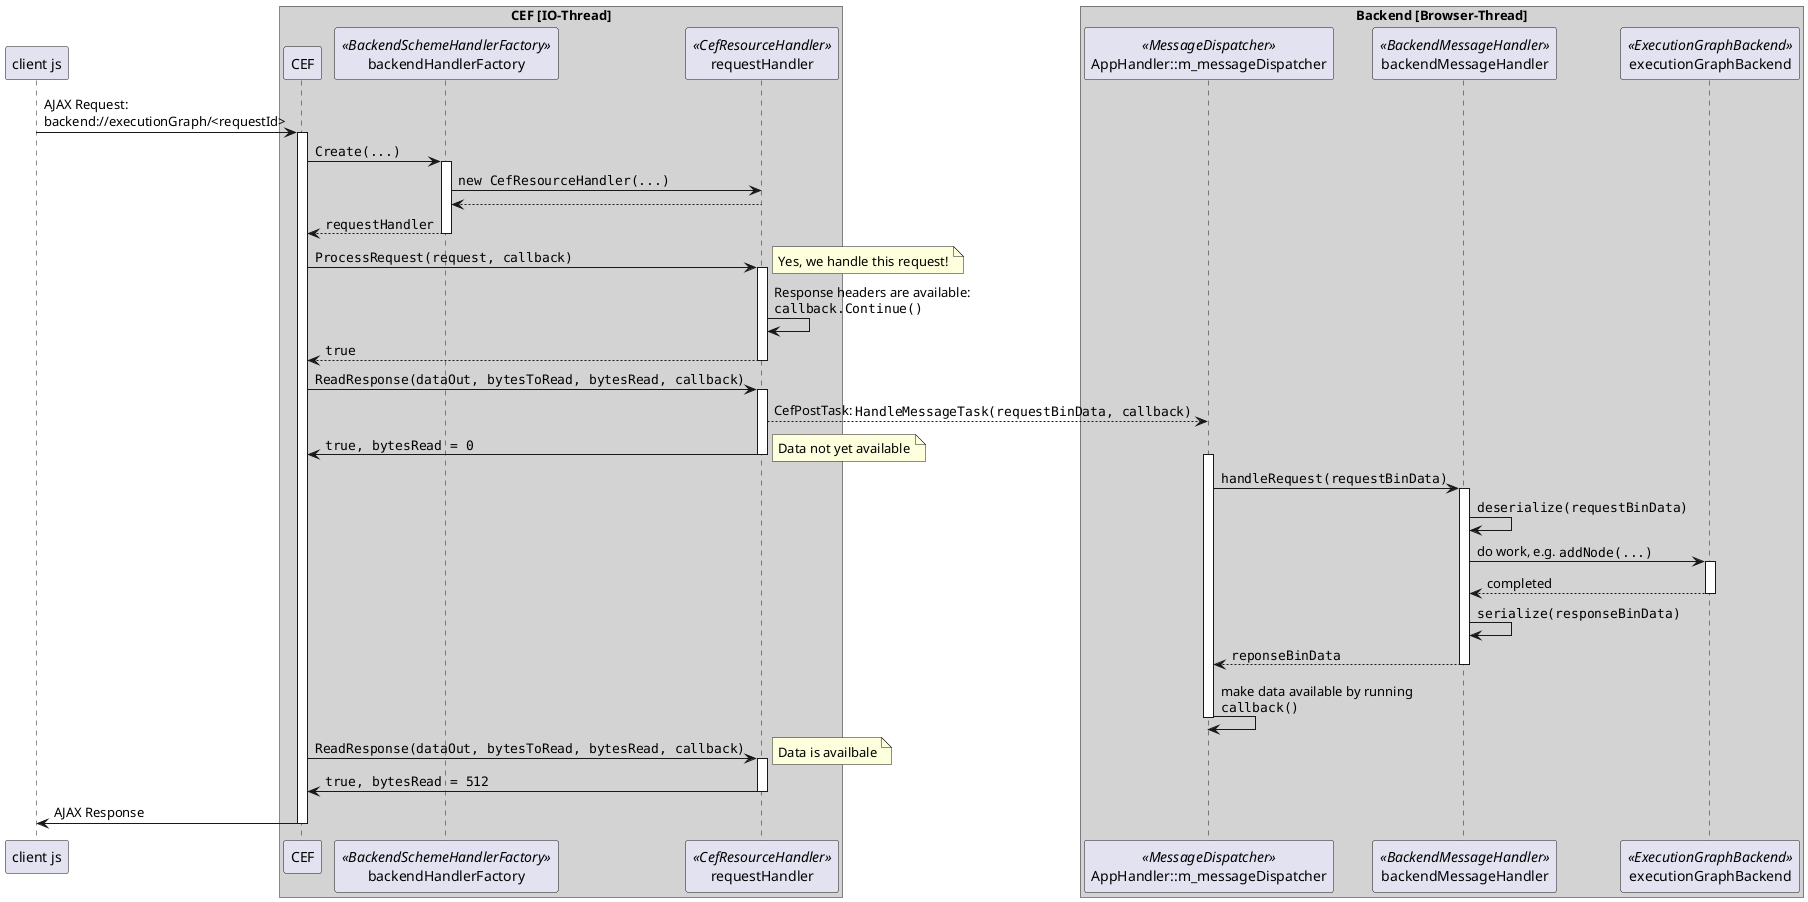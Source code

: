 @startuml
participant client as "client js"

box "CEF [IO-Thread]" #LightGrey
participant CEF

participant backendHandlerFactory << BackendSchemeHandlerFactory >>
participant requestHandler << CefResourceHandler >>
end box

box "Backend [Browser-Thread]" #LightGrey
	participant messageDispatcher as "AppHandler::m_messageDispatcher" <<MessageDispatcher>>
	participant backendMessageHandler <<BackendMessageHandler>>
    participant executionGraphBackend <<ExecutionGraphBackend>>
end box

client -> CEF : AJAX Request:\nbackend://executionGraph/<requestId>
activate CEF

    CEF -> backendHandlerFactory : ""Create(...)""
    activate backendHandlerFactory
        backendHandlerFactory -> requestHandler : ""new CefResourceHandler(...)""
        backendHandlerFactory <-- requestHandler

        CEF <-- backendHandlerFactory : ""requestHandler""
    deactivate backendHandlerFactory

    CEF -> requestHandler : ""ProcessRequest(request, callback)""
    activate requestHandler
        note right: Yes, we handle this request!
        requestHandler -> requestHandler : Response headers are available:\n""callback.Continue()"" 
        CEF <-- requestHandler : ""true""
    deactivate requestHandler

    CEF -> requestHandler : ""ReadResponse(dataOut, bytesToRead, bytesRead, callback)""
    activate requestHandler
        requestHandler --> messageDispatcher : CefPostTask: ""HandleMessageTask(requestBinData, callback)"" 
        CEF <- requestHandler : ""true, bytesRead = 0""
        note right: Data not yet available
    deactivate requestHandler

    activate messageDispatcher
    messageDispatcher -> backendMessageHandler : ""handleRequest(requestBinData)""
        activate backendMessageHandler
            backendMessageHandler -> backendMessageHandler : ""deserialize(requestBinData)""
            backendMessageHandler -> executionGraphBackend : do work, e.g. ""addNode(...)""
            activate executionGraphBackend
                backendMessageHandler <-- executionGraphBackend : completed
            deactivate executionGraphBackend
            backendMessageHandler -> backendMessageHandler : ""serialize(responseBinData)""
            messageDispatcher <-- backendMessageHandler : ""reponseBinData""
        deactivate backendMessageHandler
    messageDispatcher -> messageDispatcher : make data available by running\n""callback()""
    deactivate messageDispatcher

    CEF -> requestHandler : ""ReadResponse(dataOut, bytesToRead, bytesRead, callback)""
    activate requestHandler
         note right: Data is availbale
        CEF <- requestHandler : ""true, bytesRead = 512""
    deactivate requestHandler

    CEF -> client : AJAX Response
deactivate CEF
@enduml